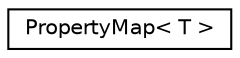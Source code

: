 digraph "Graphical Class Hierarchy"
{
 // LATEX_PDF_SIZE
  edge [fontname="Helvetica",fontsize="10",labelfontname="Helvetica",labelfontsize="10"];
  node [fontname="Helvetica",fontsize="10",shape=record];
  rankdir="LR";
  Node0 [label="PropertyMap\< T \>",height=0.2,width=0.4,color="black", fillcolor="white", style="filled",URL="$classPropertyMap.html",tooltip=" "];
}
